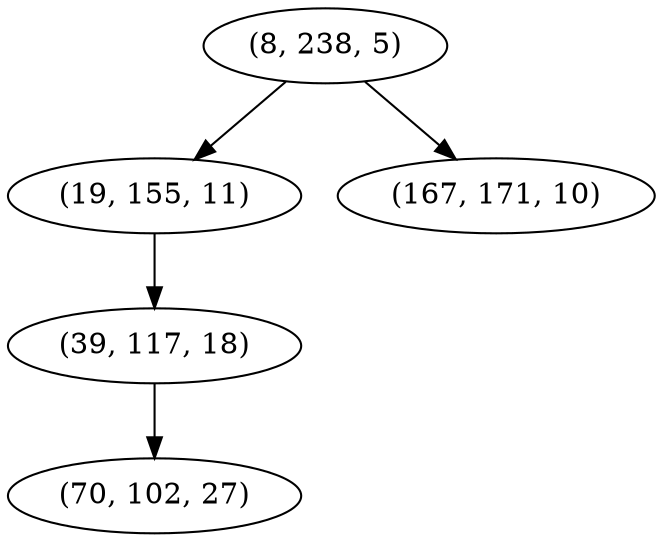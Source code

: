 digraph tree {
    "(8, 238, 5)";
    "(19, 155, 11)";
    "(39, 117, 18)";
    "(70, 102, 27)";
    "(167, 171, 10)";
    "(8, 238, 5)" -> "(19, 155, 11)";
    "(8, 238, 5)" -> "(167, 171, 10)";
    "(19, 155, 11)" -> "(39, 117, 18)";
    "(39, 117, 18)" -> "(70, 102, 27)";
}
